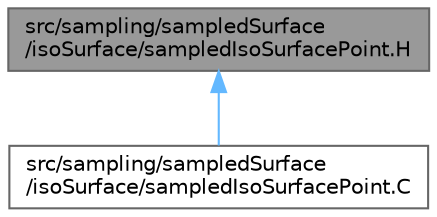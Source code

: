 digraph "src/sampling/sampledSurface/isoSurface/sampledIsoSurfacePoint.H"
{
 // LATEX_PDF_SIZE
  bgcolor="transparent";
  edge [fontname=Helvetica,fontsize=10,labelfontname=Helvetica,labelfontsize=10];
  node [fontname=Helvetica,fontsize=10,shape=box,height=0.2,width=0.4];
  Node1 [id="Node000001",label="src/sampling/sampledSurface\l/isoSurface/sampledIsoSurfacePoint.H",height=0.2,width=0.4,color="gray40", fillcolor="grey60", style="filled", fontcolor="black",tooltip=" "];
  Node1 -> Node2 [id="edge1_Node000001_Node000002",dir="back",color="steelblue1",style="solid",tooltip=" "];
  Node2 [id="Node000002",label="src/sampling/sampledSurface\l/isoSurface/sampledIsoSurfacePoint.C",height=0.2,width=0.4,color="grey40", fillcolor="white", style="filled",URL="$sampledIsoSurfacePoint_8C.html",tooltip=" "];
}
